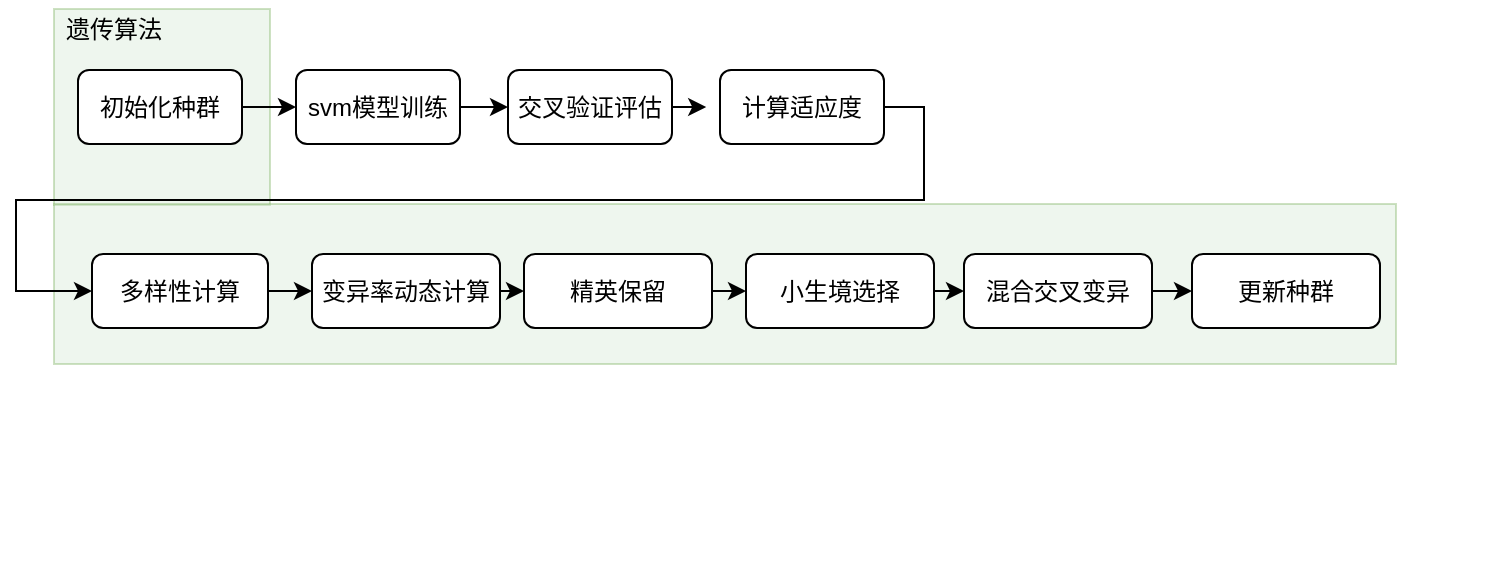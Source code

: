 <mxfile version="26.2.10">
  <diagram id="IAWx1fr4JjzV1SWlqMux" name="Page-1">
    <mxGraphModel dx="856" dy="427" grid="0" gridSize="10" guides="1" tooltips="1" connect="1" arrows="1" fold="1" page="1" pageScale="1" pageWidth="827" pageHeight="1169" math="0" shadow="0">
      <root>
        <mxCell id="0" />
        <mxCell id="1" parent="0" />
        <mxCell id="g_aMC2y85VkhGgESPOAr-21" value="" style="rounded=0;whiteSpace=wrap;html=1;fillColor=#d5e8d4;strokeColor=#82b366;opacity=40;" vertex="1" parent="1">
          <mxGeometry x="68" y="130.5" width="108" height="98" as="geometry" />
        </mxCell>
        <mxCell id="g_aMC2y85VkhGgESPOAr-10" value="" style="rounded=0;whiteSpace=wrap;html=1;fillColor=#d5e8d4;strokeColor=#82b366;opacity=40;" vertex="1" parent="1">
          <mxGeometry x="68" y="228" width="671" height="80" as="geometry" />
        </mxCell>
        <mxCell id="g_aMC2y85VkhGgESPOAr-26" style="edgeStyle=orthogonalEdgeStyle;rounded=0;orthogonalLoop=1;jettySize=auto;html=1;exitX=1;exitY=0.5;exitDx=0;exitDy=0;entryX=0;entryY=0.5;entryDx=0;entryDy=0;" edge="1" parent="1" source="g_aMC2y85VkhGgESPOAr-1" target="g_aMC2y85VkhGgESPOAr-13">
          <mxGeometry relative="1" as="geometry" />
        </mxCell>
        <mxCell id="g_aMC2y85VkhGgESPOAr-1" value="&lt;p id=&quot;20250605150756-m57kz3g&quot;&gt;多样性计算&lt;/p&gt;" style="rounded=1;whiteSpace=wrap;html=1;" vertex="1" parent="1">
          <mxGeometry x="87" y="253" width="88" height="37" as="geometry" />
        </mxCell>
        <mxCell id="g_aMC2y85VkhGgESPOAr-23" style="edgeStyle=orthogonalEdgeStyle;rounded=0;orthogonalLoop=1;jettySize=auto;html=1;exitX=1;exitY=0.5;exitDx=0;exitDy=0;entryX=0;entryY=0.5;entryDx=0;entryDy=0;" edge="1" parent="1" source="g_aMC2y85VkhGgESPOAr-2" target="g_aMC2y85VkhGgESPOAr-3">
          <mxGeometry relative="1" as="geometry" />
        </mxCell>
        <mxCell id="g_aMC2y85VkhGgESPOAr-2" value="&lt;p id=&quot;20250605150648-wfu5brx&quot;&gt;svm模型训练&lt;/p&gt;" style="rounded=1;whiteSpace=wrap;html=1;" vertex="1" parent="1">
          <mxGeometry x="189" y="161" width="82" height="37" as="geometry" />
        </mxCell>
        <mxCell id="g_aMC2y85VkhGgESPOAr-3" value="&lt;p id=&quot;20250605150657-xqh7tbw&quot;&gt;交叉验证评估&lt;/p&gt;" style="rounded=1;whiteSpace=wrap;html=1;" vertex="1" parent="1">
          <mxGeometry x="295" y="161" width="82" height="37" as="geometry" />
        </mxCell>
        <mxCell id="g_aMC2y85VkhGgESPOAr-25" style="edgeStyle=orthogonalEdgeStyle;rounded=0;orthogonalLoop=1;jettySize=auto;html=1;exitX=1;exitY=0.5;exitDx=0;exitDy=0;entryX=0;entryY=0.5;entryDx=0;entryDy=0;" edge="1" parent="1" source="g_aMC2y85VkhGgESPOAr-5" target="g_aMC2y85VkhGgESPOAr-1">
          <mxGeometry relative="1" as="geometry">
            <Array as="points">
              <mxPoint x="503" y="180" />
              <mxPoint x="503" y="226" />
              <mxPoint x="49" y="226" />
              <mxPoint x="49" y="272" />
            </Array>
          </mxGeometry>
        </mxCell>
        <mxCell id="g_aMC2y85VkhGgESPOAr-5" value="&lt;p id=&quot;20250605150705-k4xwy9y&quot;&gt;计算适应度&lt;/p&gt;" style="rounded=1;whiteSpace=wrap;html=1;" vertex="1" parent="1">
          <mxGeometry x="401" y="161" width="82" height="37" as="geometry" />
        </mxCell>
        <mxCell id="g_aMC2y85VkhGgESPOAr-11" value="遗传算法" style="text;html=1;align=center;verticalAlign=middle;whiteSpace=wrap;rounded=0;" vertex="1" parent="1">
          <mxGeometry x="68" y="126" width="60" height="30" as="geometry" />
        </mxCell>
        <mxCell id="g_aMC2y85VkhGgESPOAr-22" style="edgeStyle=orthogonalEdgeStyle;rounded=0;orthogonalLoop=1;jettySize=auto;html=1;exitX=1;exitY=0.5;exitDx=0;exitDy=0;entryX=0;entryY=0.5;entryDx=0;entryDy=0;" edge="1" parent="1" source="g_aMC2y85VkhGgESPOAr-12" target="g_aMC2y85VkhGgESPOAr-2">
          <mxGeometry relative="1" as="geometry" />
        </mxCell>
        <mxCell id="g_aMC2y85VkhGgESPOAr-12" value="初始化种群" style="rounded=1;whiteSpace=wrap;html=1;" vertex="1" parent="1">
          <mxGeometry x="80" y="161" width="82" height="37" as="geometry" />
        </mxCell>
        <mxCell id="g_aMC2y85VkhGgESPOAr-27" style="edgeStyle=orthogonalEdgeStyle;rounded=0;orthogonalLoop=1;jettySize=auto;html=1;exitX=1;exitY=0.5;exitDx=0;exitDy=0;entryX=0;entryY=0.5;entryDx=0;entryDy=0;" edge="1" parent="1" source="g_aMC2y85VkhGgESPOAr-13" target="g_aMC2y85VkhGgESPOAr-16">
          <mxGeometry relative="1" as="geometry" />
        </mxCell>
        <mxCell id="g_aMC2y85VkhGgESPOAr-13" value="&lt;p id=&quot;20250605150808-c38ys9k&quot;&gt;变异率动态计算&lt;/p&gt;" style="rounded=1;whiteSpace=wrap;html=1;" vertex="1" parent="1">
          <mxGeometry x="197" y="253" width="94" height="37" as="geometry" />
        </mxCell>
        <mxCell id="g_aMC2y85VkhGgESPOAr-29" style="edgeStyle=orthogonalEdgeStyle;rounded=0;orthogonalLoop=1;jettySize=auto;html=1;exitX=1;exitY=0.5;exitDx=0;exitDy=0;entryX=0;entryY=0.5;entryDx=0;entryDy=0;" edge="1" parent="1" source="g_aMC2y85VkhGgESPOAr-14" target="g_aMC2y85VkhGgESPOAr-17">
          <mxGeometry relative="1" as="geometry" />
        </mxCell>
        <mxCell id="g_aMC2y85VkhGgESPOAr-14" value="&lt;p id=&quot;20250605150833-yvajk4o&quot;&gt;小生境选择&lt;/p&gt;" style="rounded=1;whiteSpace=wrap;html=1;" vertex="1" parent="1">
          <mxGeometry x="414" y="253" width="94" height="37" as="geometry" />
        </mxCell>
        <mxCell id="g_aMC2y85VkhGgESPOAr-28" style="edgeStyle=orthogonalEdgeStyle;rounded=0;orthogonalLoop=1;jettySize=auto;html=1;exitX=1;exitY=0.5;exitDx=0;exitDy=0;entryX=0;entryY=0.5;entryDx=0;entryDy=0;" edge="1" parent="1" source="g_aMC2y85VkhGgESPOAr-16" target="g_aMC2y85VkhGgESPOAr-14">
          <mxGeometry relative="1" as="geometry" />
        </mxCell>
        <mxCell id="g_aMC2y85VkhGgESPOAr-16" value="&lt;p id=&quot;20250605150823-prr1xen&quot;&gt;精英保留&lt;/p&gt;" style="rounded=1;whiteSpace=wrap;html=1;" vertex="1" parent="1">
          <mxGeometry x="303" y="253" width="94" height="37" as="geometry" />
        </mxCell>
        <mxCell id="g_aMC2y85VkhGgESPOAr-30" style="edgeStyle=orthogonalEdgeStyle;rounded=0;orthogonalLoop=1;jettySize=auto;html=1;exitX=1;exitY=0.5;exitDx=0;exitDy=0;entryX=0;entryY=0.5;entryDx=0;entryDy=0;" edge="1" parent="1" source="g_aMC2y85VkhGgESPOAr-17" target="g_aMC2y85VkhGgESPOAr-19">
          <mxGeometry relative="1" as="geometry" />
        </mxCell>
        <mxCell id="g_aMC2y85VkhGgESPOAr-17" value="&lt;p id=&quot;20250605150841-0y4gk4f&quot;&gt;混合交叉变异&lt;/p&gt;" style="rounded=1;whiteSpace=wrap;html=1;" vertex="1" parent="1">
          <mxGeometry x="523" y="253" width="94" height="37" as="geometry" />
        </mxCell>
        <mxCell id="g_aMC2y85VkhGgESPOAr-18" value="&lt;p id=&quot;20250605150845-gqiz0od&quot;&gt;&lt;br&gt;&lt;/p&gt;" style="text;whiteSpace=wrap;html=1;" vertex="1" parent="1">
          <mxGeometry x="711.779" y="346.682" width="76" height="60" as="geometry" />
        </mxCell>
        <mxCell id="g_aMC2y85VkhGgESPOAr-19" value="&lt;p id=&quot;20250605150841-0y4gk4f&quot;&gt;&lt;span style=&quot;text-align: left;&quot;&gt;更新种群&lt;/span&gt;&lt;/p&gt;" style="rounded=1;whiteSpace=wrap;html=1;" vertex="1" parent="1">
          <mxGeometry x="637" y="253" width="94" height="37" as="geometry" />
        </mxCell>
        <mxCell id="g_aMC2y85VkhGgESPOAr-24" style="edgeStyle=orthogonalEdgeStyle;rounded=0;orthogonalLoop=1;jettySize=auto;html=1;exitX=1;exitY=0.5;exitDx=0;exitDy=0;entryX=-0.084;entryY=0.519;entryDx=0;entryDy=0;entryPerimeter=0;" edge="1" parent="1" source="g_aMC2y85VkhGgESPOAr-3" target="g_aMC2y85VkhGgESPOAr-5">
          <mxGeometry relative="1" as="geometry" />
        </mxCell>
      </root>
    </mxGraphModel>
  </diagram>
</mxfile>
